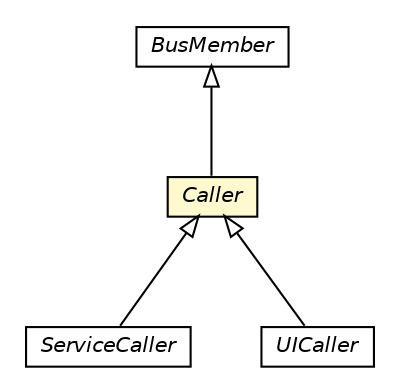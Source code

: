 #!/usr/local/bin/dot
#
# Class diagram 
# Generated by UMLGraph version R5_6-24-gf6e263 (http://www.umlgraph.org/)
#

digraph G {
	edge [fontname="Helvetica",fontsize=10,labelfontname="Helvetica",labelfontsize=10];
	node [fontname="Helvetica",fontsize=10,shape=plaintext];
	nodesep=0.25;
	ranksep=0.5;
	// org.universAAL.middleware.bus.member.Caller
	c2576028 [label=<<table title="org.universAAL.middleware.bus.member.Caller" border="0" cellborder="1" cellspacing="0" cellpadding="2" port="p" bgcolor="lemonChiffon" href="./Caller.html">
		<tr><td><table border="0" cellspacing="0" cellpadding="1">
<tr><td align="center" balign="center"><font face="Helvetica-Oblique"> Caller </font></td></tr>
		</table></td></tr>
		</table>>, URL="./Caller.html", fontname="Helvetica", fontcolor="black", fontsize=10.0];
	// org.universAAL.middleware.bus.member.BusMember
	c2576030 [label=<<table title="org.universAAL.middleware.bus.member.BusMember" border="0" cellborder="1" cellspacing="0" cellpadding="2" port="p" href="./BusMember.html">
		<tr><td><table border="0" cellspacing="0" cellpadding="1">
<tr><td align="center" balign="center"><font face="Helvetica-Oblique"> BusMember </font></td></tr>
		</table></td></tr>
		</table>>, URL="./BusMember.html", fontname="Helvetica", fontcolor="black", fontsize=10.0];
	// org.universAAL.middleware.service.ServiceCaller
	c2576070 [label=<<table title="org.universAAL.middleware.service.ServiceCaller" border="0" cellborder="1" cellspacing="0" cellpadding="2" port="p" href="../../service/ServiceCaller.html">
		<tr><td><table border="0" cellspacing="0" cellpadding="1">
<tr><td align="center" balign="center"><font face="Helvetica-Oblique"> ServiceCaller </font></td></tr>
		</table></td></tr>
		</table>>, URL="../../service/ServiceCaller.html", fontname="Helvetica", fontcolor="black", fontsize=10.0];
	// org.universAAL.middleware.ui.UICaller
	c2576130 [label=<<table title="org.universAAL.middleware.ui.UICaller" border="0" cellborder="1" cellspacing="0" cellpadding="2" port="p" href="../../ui/UICaller.html">
		<tr><td><table border="0" cellspacing="0" cellpadding="1">
<tr><td align="center" balign="center"><font face="Helvetica-Oblique"> UICaller </font></td></tr>
		</table></td></tr>
		</table>>, URL="../../ui/UICaller.html", fontname="Helvetica", fontcolor="black", fontsize=10.0];
	//org.universAAL.middleware.bus.member.Caller extends org.universAAL.middleware.bus.member.BusMember
	c2576030:p -> c2576028:p [dir=back,arrowtail=empty];
	//org.universAAL.middleware.service.ServiceCaller extends org.universAAL.middleware.bus.member.Caller
	c2576028:p -> c2576070:p [dir=back,arrowtail=empty];
	//org.universAAL.middleware.ui.UICaller extends org.universAAL.middleware.bus.member.Caller
	c2576028:p -> c2576130:p [dir=back,arrowtail=empty];
}

